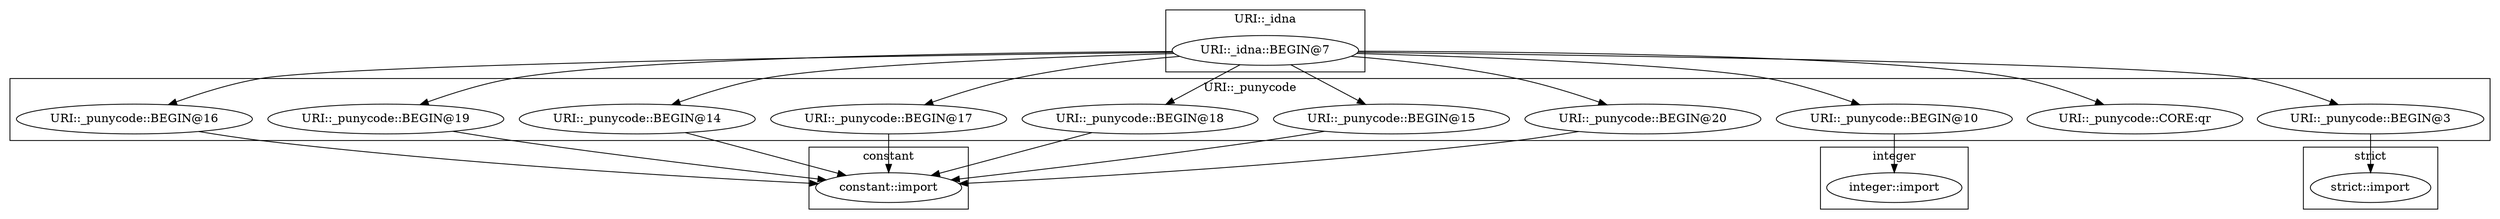 digraph {
graph [overlap=false]
subgraph cluster_URI__punycode {
	label="URI::_punycode";
	"URI::_punycode::BEGIN@15";
	"URI::_punycode::CORE:qr";
	"URI::_punycode::BEGIN@18";
	"URI::_punycode::BEGIN@10";
	"URI::_punycode::BEGIN@14";
	"URI::_punycode::BEGIN@19";
	"URI::_punycode::BEGIN@16";
	"URI::_punycode::BEGIN@20";
	"URI::_punycode::BEGIN@17";
	"URI::_punycode::BEGIN@3";
}
subgraph cluster_URI__idna {
	label="URI::_idna";
	"URI::_idna::BEGIN@7";
}
subgraph cluster_constant {
	label="constant";
	"constant::import";
}
subgraph cluster_strict {
	label="strict";
	"strict::import";
}
subgraph cluster_integer {
	label="integer";
	"integer::import";
}
"URI::_idna::BEGIN@7" -> "URI::_punycode::BEGIN@10";
"URI::_idna::BEGIN@7" -> "URI::_punycode::BEGIN@18";
"URI::_idna::BEGIN@7" -> "URI::_punycode::BEGIN@16";
"URI::_idna::BEGIN@7" -> "URI::_punycode::CORE:qr";
"URI::_idna::BEGIN@7" -> "URI::_punycode::BEGIN@3";
"URI::_punycode::BEGIN@16" -> "constant::import";
"URI::_punycode::BEGIN@15" -> "constant::import";
"URI::_punycode::BEGIN@20" -> "constant::import";
"URI::_punycode::BEGIN@19" -> "constant::import";
"URI::_punycode::BEGIN@17" -> "constant::import";
"URI::_punycode::BEGIN@14" -> "constant::import";
"URI::_punycode::BEGIN@18" -> "constant::import";
"URI::_idna::BEGIN@7" -> "URI::_punycode::BEGIN@14";
"URI::_punycode::BEGIN@3" -> "strict::import";
"URI::_idna::BEGIN@7" -> "URI::_punycode::BEGIN@19";
"URI::_idna::BEGIN@7" -> "URI::_punycode::BEGIN@17";
"URI::_punycode::BEGIN@10" -> "integer::import";
"URI::_idna::BEGIN@7" -> "URI::_punycode::BEGIN@15";
"URI::_idna::BEGIN@7" -> "URI::_punycode::BEGIN@20";
}
